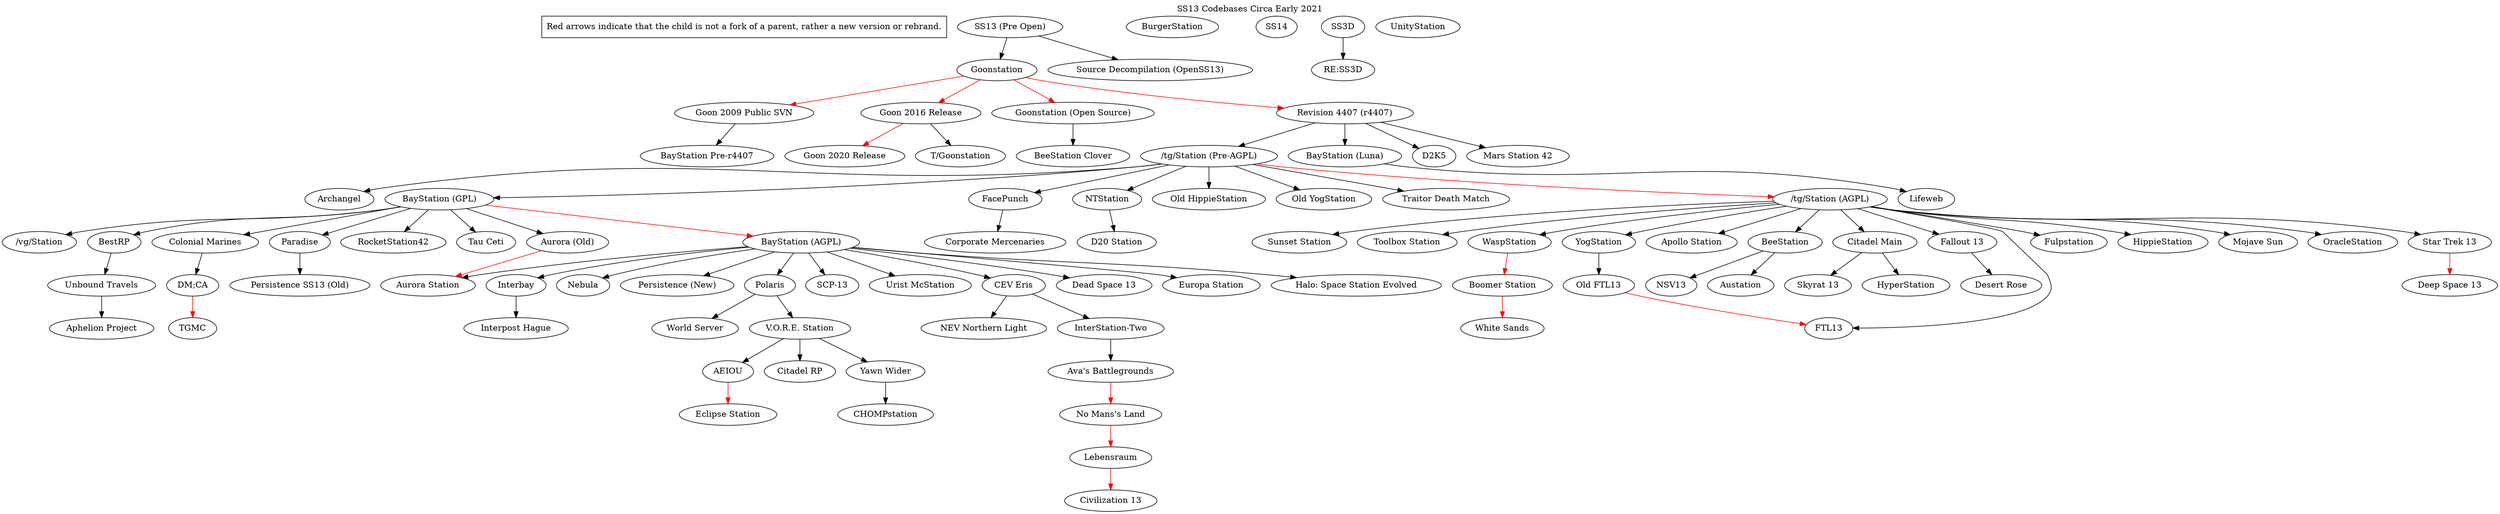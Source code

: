 digraph  G {
	label = "SS13 Codebases Circa Early 2021"
	labelloc="top"


	// info boxes
	"Red arrows indicate that the child is not a fork of a parent, rather a new version or rebrand." [shape=rectangle]

	"/tg/Station (AGPL)" -> "Apollo Station"
	"/tg/Station (AGPL)" -> "BeeStation"
	"/tg/Station (AGPL)" -> "Citadel Main"
	"/tg/Station (AGPL)" -> "Fallout 13"
	"/tg/Station (AGPL)" -> "FTL13"
	"/tg/Station (AGPL)" -> "Fulpstation"
	"/tg/Station (AGPL)" -> "HippieStation"
	"/tg/Station (AGPL)" -> "Mojave Sun"
	"/tg/Station (AGPL)" -> "OracleStation"
	"/tg/Station (AGPL)" -> "Star Trek 13"
	"/tg/Station (AGPL)" -> "Sunset Station"
	"/tg/Station (AGPL)" -> "Toolbox Station"
	"/tg/Station (AGPL)" -> "WaspStation"
	"/tg/Station (AGPL)" -> "YogStation"
	"/tg/Station (Pre-AGPL)" -> "/tg/Station (AGPL)" [color=red]
	"/tg/Station (Pre-AGPL)" -> "Archangel"
	"/tg/Station (Pre-AGPL)" -> "BayStation (GPL)"
	"/tg/Station (Pre-AGPL)" -> "FacePunch"
	"/tg/Station (Pre-AGPL)" -> "NTStation"
	"/tg/Station (Pre-AGPL)" -> "Old HippieStation"
	"/tg/Station (Pre-AGPL)" -> "Old YogStation"
	"/tg/Station (Pre-AGPL)" -> "Traitor Death Match"
	"AEIOU" -> "Eclipse Station" [color=red]
	"Aurora (Old)" -> "Aurora Station" [color=red]
	"Ava's Battlegrounds" -> "No Mans's Land" [color=red]
	"BayStation (AGPL)" -> "Aurora Station"
	"BayStation (AGPL)" -> "CEV Eris"
	"BayStation (AGPL)" -> "Dead Space 13"
	"BayStation (AGPL)" -> "Europa Station"
	"BayStation (AGPL)" -> "Halo: Space Station Evolved"
	"BayStation (AGPL)" -> "Interbay"
	"BayStation (AGPL)" -> "Nebula"
	"BayStation (AGPL)" -> "Persistence (New)"
	"BayStation (AGPL)" -> "Polaris"
	"BayStation (AGPL)" -> "SCP-13"
	"BayStation (AGPL)" -> "Urist McStation"
	"BayStation (GPL)" -> "/vg/Station"
	"BayStation (GPL)" -> "Aurora (Old)"
	"BayStation (GPL)" -> "BayStation (AGPL)" [color=red]
	"BayStation (GPL)" -> "BestRP"
	"BayStation (GPL)" -> "Colonial Marines"
	"BayStation (GPL)" -> "Paradise"
	"BayStation (GPL)" -> "RocketStation42"
	"BayStation (GPL)" -> "Tau Ceti"
	"BayStation (Luna)" -> "Lifeweb"
	"BeeStation" -> "Austation"
	"BeeStation" -> "NSV13"
	"BestRP" -> "Unbound Travels"
	"Boomer Station" -> "White Sands" [color=red]
	"BurgerStation"
	"CEV Eris" -> "InterStation-Two"
	"CEV Eris" -> "NEV Northern Light"
	"Citadel Main" -> "HyperStation"
	"Citadel Main" -> "Skyrat 13"
	"Colonial Marines" -> "DM;CA"
	"DM;CA" -> "TGMC" [color=red]
	"FacePunch" -> "Corporate Mercenaries"
	"Fallout 13" -> "Desert Rose"
	"Goon 2009 Public SVN" -> "BayStation Pre-r4407"
	"Goon 2016 Release" -> "Goon 2020 Release" [color=red]
	"Goon 2016 Release" -> "T/Goonstation"
	"Goonstation (Open Source)" -> "BeeStation Clover"
	"Goonstation" -> "Goon 2009 Public SVN" [color=red]
	"Goonstation" -> "Goon 2016 Release" [color=red]
	"Goonstation" -> "Goonstation (Open Source)" [color=red]
	"Goonstation" -> "Revision 4407 (r4407)" [color=red]
	"Interbay" -> "Interpost Hague"
	"InterStation-Two" -> "Ava's Battlegrounds"
	"Lebensraum" -> "Civilization 13" [color=red]
	"No Mans's Land" -> "Lebensraum" [color=red]
	"NTStation" -> "D20 Station"
	"Old FTL13" -> "FTL13" [color=red]
	"Paradise" -> "Persistence SS13 (Old)"
	"Polaris" -> "V.O.R.E. Station"
	"Polaris" -> "World Server"
	"Revision 4407 (r4407)" -> "/tg/Station (Pre-AGPL)"
	"Revision 4407 (r4407)" -> "BayStation (Luna)"
	"Revision 4407 (r4407)" -> "D2K5"
	"Revision 4407 (r4407)" -> "Mars Station 42"
	"Source Decompilation (OpenSS13)"
	"SS13 (Pre Open)" -> "Goonstation"
	"SS13 (Pre Open)" -> "Source Decompilation (OpenSS13)"
	"SS14"
	"SS3D"
	"SS3D" -> "RE:SS3D"
	"Star Trek 13" -> "Deep Space 13" [color=red]
	"Unbound Travels" -> "Aphelion Project"
	"UnityStation"
	"V.O.R.E. Station" -> "AEIOU"
	"V.O.R.E. Station" -> "Citadel RP"
	"V.O.R.E. Station" -> "Yawn Wider"
	"WaspStation" -> "Boomer Station" [color=red]
	"Yawn Wider" -> "CHOMPstation"
	"YogStation" -> "Old FTL13"
}
